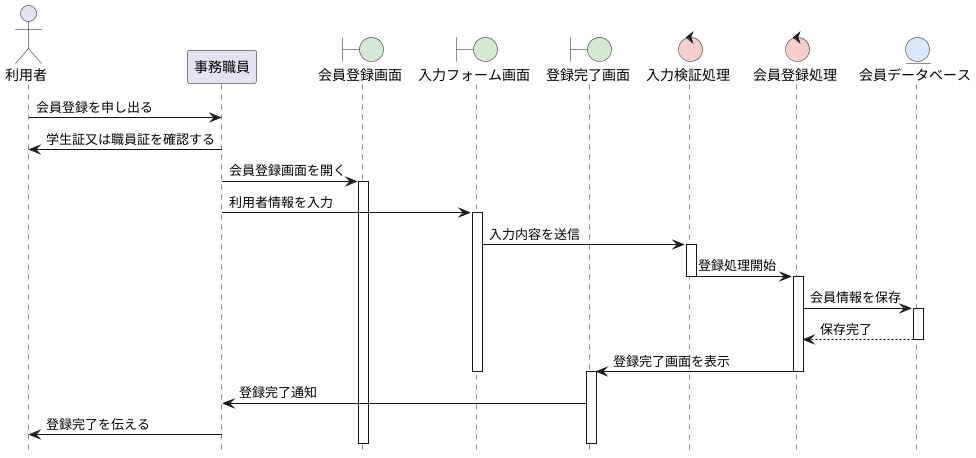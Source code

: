 @startuml 図書館システム-会員登録シーケンス図
hide footbox
skinparam boundaryBackgroundColor #D5E8D4
skinparam controlBackgroundColor  #F8CECC
skinparam entityBackgroundColor   #DAE8FC

actor 利用者 as U
participant 事務職員 as Staff
boundary 会員登録画面 as B1
boundary 入力フォーム画面 as B2
boundary 登録完了画面 as B3
control 入力検証処理 as C1
control 会員登録処理 as C2
entity 会員データベース as E

U -> Staff: 会員登録を申し出る
Staff -> U: 学生証又は職員証を確認する


Staff -> B1: 会員登録画面を開く
activate B1

Staff -> B2: 利用者情報を入力
activate B2

B2 -> C1: 入力内容を送信
activate C1
C1 -> C2: 登録処理開始
deactivate C1
activate C2

C2 -> E: 会員情報を保存
activate E
E --> C2: 保存完了
deactivate E

C2 -> B3: 登録完了画面を表示
deactivate C2
deactivate B2
activate B3

B3 -> Staff: 登録完了通知
Staff -> U: 登録完了を伝える

@enduml
